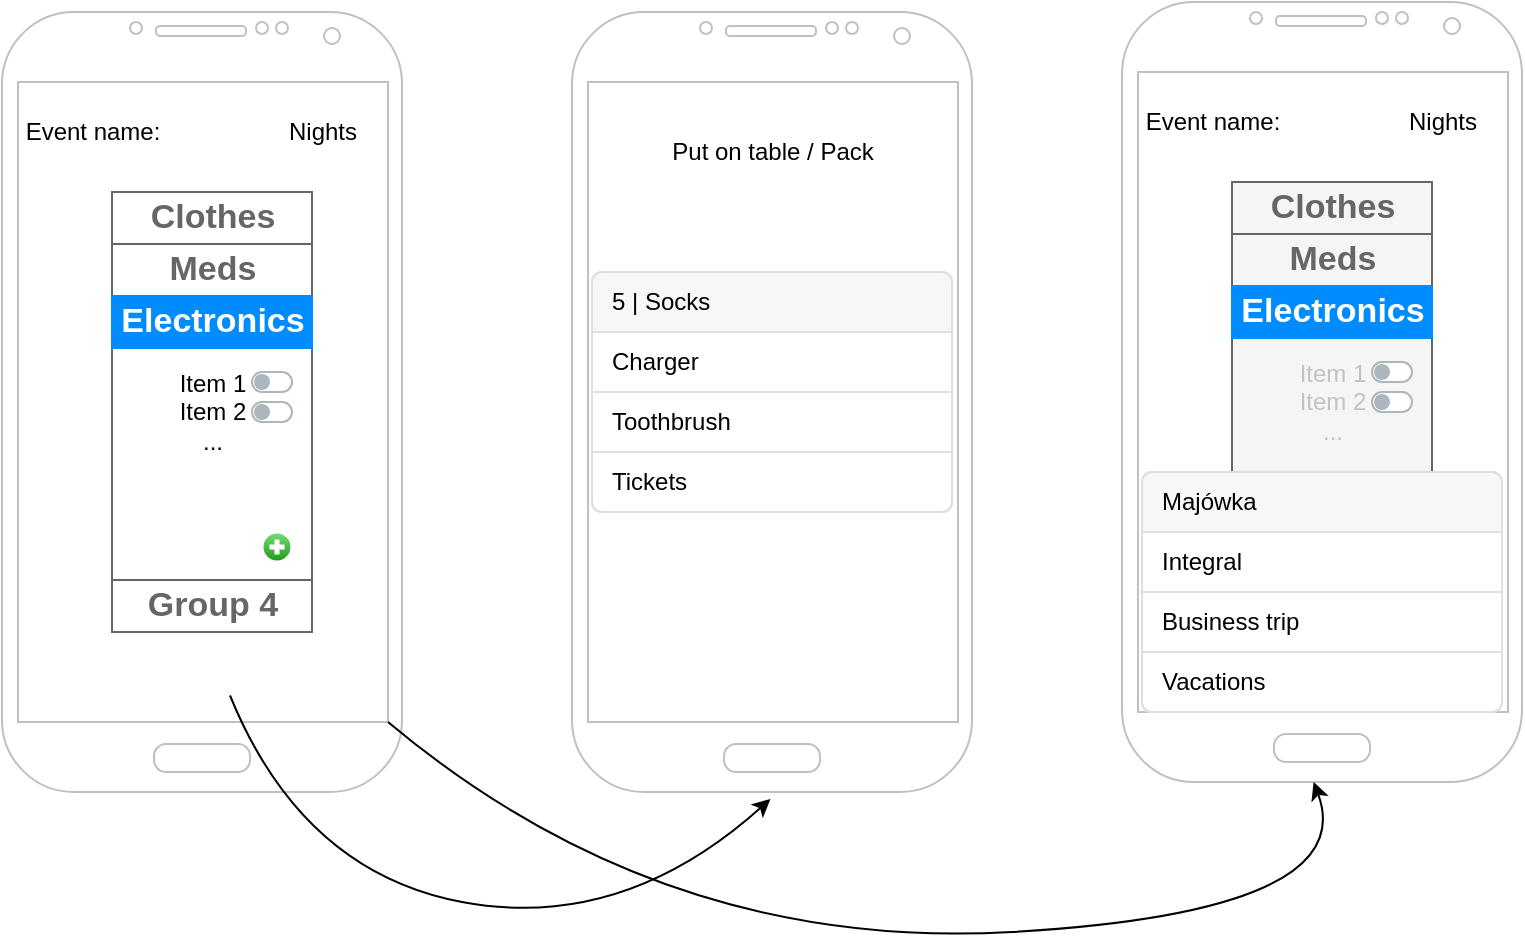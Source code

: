 <mxfile version="15.6.8" type="device"><diagram id="agbOU4-g4qVZHE6nxWI7" name="Page-1"><mxGraphModel dx="1185" dy="635" grid="1" gridSize="10" guides="1" tooltips="1" connect="1" arrows="1" fold="1" page="1" pageScale="1" pageWidth="1169" pageHeight="827" math="0" shadow="0"><root><mxCell id="0"/><mxCell id="1" parent="0"/><mxCell id="_jCeIgzaY-XiwGeApf8p-2" value="Event name:" style="text;html=1;align=center;verticalAlign=middle;resizable=0;points=[];autosize=1;strokeColor=none;fillColor=none;" vertex="1" parent="1"><mxGeometry x="95" y="260" width="80" height="20" as="geometry"/></mxCell><mxCell id="_jCeIgzaY-XiwGeApf8p-3" value="Nights" style="text;html=1;align=center;verticalAlign=middle;resizable=0;points=[];autosize=1;strokeColor=none;fillColor=none;" vertex="1" parent="1"><mxGeometry x="225" y="260" width="50" height="20" as="geometry"/></mxCell><mxCell id="_jCeIgzaY-XiwGeApf8p-7" value="" style="verticalLabelPosition=bottom;verticalAlign=top;html=1;shadow=0;dashed=0;strokeWidth=1;shape=mxgraph.android.phone2;strokeColor=#c0c0c0;" vertex="1" parent="1"><mxGeometry x="90" y="210" width="200" height="390" as="geometry"/></mxCell><mxCell id="_jCeIgzaY-XiwGeApf8p-8" value="Item 1&lt;br&gt;Item 2&lt;br&gt;..." style="strokeWidth=1;shadow=0;dashed=0;align=center;html=1;shape=mxgraph.mockup.containers.rrect;rSize=0;strokeColor=#666666;" vertex="1" parent="1"><mxGeometry x="145" y="300" width="100" height="220" as="geometry"/></mxCell><mxCell id="_jCeIgzaY-XiwGeApf8p-9" value="Clothes" style="strokeColor=inherit;fillColor=inherit;gradientColor=inherit;strokeWidth=1;shadow=0;dashed=0;align=center;html=1;shape=mxgraph.mockup.containers.rrect;rSize=0;fontSize=17;fontColor=#666666;fontStyle=1;resizeWidth=1;" vertex="1" parent="_jCeIgzaY-XiwGeApf8p-8"><mxGeometry width="100" height="26" relative="1" as="geometry"/></mxCell><mxCell id="_jCeIgzaY-XiwGeApf8p-10" value="Meds" style="strokeColor=inherit;fillColor=inherit;gradientColor=inherit;strokeWidth=1;shadow=0;dashed=0;align=center;html=1;shape=mxgraph.mockup.containers.rrect;rSize=0;fontSize=17;fontColor=#666666;fontStyle=1;resizeWidth=1;" vertex="1" parent="_jCeIgzaY-XiwGeApf8p-8"><mxGeometry width="100" height="26" relative="1" as="geometry"><mxPoint y="26" as="offset"/></mxGeometry></mxCell><mxCell id="_jCeIgzaY-XiwGeApf8p-11" value="Electronics" style="strokeWidth=1;shadow=0;dashed=0;align=center;html=1;shape=mxgraph.mockup.containers.rrect;rSize=0;fontSize=17;fontColor=#ffffff;fontStyle=1;fillColor=#008cff;strokeColor=#008cff;resizeWidth=1;" vertex="1" parent="_jCeIgzaY-XiwGeApf8p-8"><mxGeometry width="100" height="26" relative="1" as="geometry"><mxPoint y="52" as="offset"/></mxGeometry></mxCell><mxCell id="_jCeIgzaY-XiwGeApf8p-12" value="Group 4" style="strokeColor=inherit;fillColor=inherit;gradientColor=inherit;strokeWidth=1;shadow=0;dashed=0;align=center;html=1;shape=mxgraph.mockup.containers.rrect;rSize=0;fontSize=17;fontColor=#666666;fontStyle=1;resizeWidth=1;" vertex="1" parent="_jCeIgzaY-XiwGeApf8p-8"><mxGeometry y="1" width="100" height="26" relative="1" as="geometry"><mxPoint y="-26" as="offset"/></mxGeometry></mxCell><mxCell id="_jCeIgzaY-XiwGeApf8p-13" value="" style="html=1;shadow=0;dashed=0;shape=mxgraph.bootstrap.switch;strokeColor=#ADB6BD;strokeWidth=1;fillColor=#ffffff;fontColor=#212529;onStrokeColor=#ffffff;onFillColor=#0085FC;align=left;verticalAlign=middle;spacingLeft=10;labelPosition=right;verticalLabelPosition=middle;buttonState=0;sketch=0;" vertex="1" parent="_jCeIgzaY-XiwGeApf8p-8"><mxGeometry x="70" y="90" width="20" height="10" as="geometry"/></mxCell><mxCell id="_jCeIgzaY-XiwGeApf8p-14" value="" style="html=1;shadow=0;dashed=0;shape=mxgraph.bootstrap.switch;strokeColor=#ADB6BD;strokeWidth=1;fillColor=#ffffff;fontColor=#212529;onStrokeColor=#ffffff;onFillColor=#0085FC;align=left;verticalAlign=middle;spacingLeft=10;labelPosition=right;verticalLabelPosition=middle;buttonState=0;sketch=0;" vertex="1" parent="_jCeIgzaY-XiwGeApf8p-8"><mxGeometry x="70" y="105" width="20" height="10" as="geometry"/></mxCell><mxCell id="_jCeIgzaY-XiwGeApf8p-24" value="" style="verticalLabelPosition=bottom;verticalAlign=top;html=1;shadow=0;dashed=0;strokeWidth=1;shape=mxgraph.ios.iAddIcon;fillColor=#7AdF78;fillColor2=#1A9917;strokeColor=#ffffff;sketch=0;" vertex="1" parent="_jCeIgzaY-XiwGeApf8p-8"><mxGeometry x="75" y="170" width="15" height="15" as="geometry"/></mxCell><mxCell id="_jCeIgzaY-XiwGeApf8p-15" value="" style="verticalLabelPosition=bottom;verticalAlign=top;html=1;shadow=0;dashed=0;strokeWidth=1;shape=mxgraph.android.phone2;strokeColor=#c0c0c0;" vertex="1" parent="1"><mxGeometry x="375" y="210" width="200" height="390" as="geometry"/></mxCell><mxCell id="_jCeIgzaY-XiwGeApf8p-16" value="" style="html=1;shadow=0;dashed=0;shape=mxgraph.bootstrap.rrect;rSize=5;strokeColor=#DFDFDF;html=1;whiteSpace=wrap;fillColor=#FFFFFF;fontColor=#000000;" vertex="1" parent="1"><mxGeometry x="385" y="340" width="180" height="120" as="geometry"/></mxCell><mxCell id="_jCeIgzaY-XiwGeApf8p-17" value="5 | Socks" style="html=1;shadow=0;dashed=0;shape=mxgraph.bootstrap.topButton;strokeColor=inherit;fillColor=#F7F7F7;rSize=5;perimeter=none;whiteSpace=wrap;resizeWidth=1;align=left;spacing=10;" vertex="1" parent="_jCeIgzaY-XiwGeApf8p-16"><mxGeometry width="180" height="30" relative="1" as="geometry"/></mxCell><mxCell id="_jCeIgzaY-XiwGeApf8p-18" value="Charger" style="strokeColor=inherit;fillColor=inherit;gradientColor=inherit;fontColor=inherit;html=1;shadow=0;dashed=0;perimeter=none;whiteSpace=wrap;resizeWidth=1;align=left;spacing=10;" vertex="1" parent="_jCeIgzaY-XiwGeApf8p-16"><mxGeometry width="180" height="30" relative="1" as="geometry"><mxPoint y="30" as="offset"/></mxGeometry></mxCell><mxCell id="_jCeIgzaY-XiwGeApf8p-19" value="Toothbrush" style="strokeColor=inherit;fillColor=inherit;gradientColor=inherit;fontColor=inherit;html=1;shadow=0;dashed=0;perimeter=none;whiteSpace=wrap;resizeWidth=1;align=left;spacing=10;" vertex="1" parent="_jCeIgzaY-XiwGeApf8p-16"><mxGeometry width="180" height="30" relative="1" as="geometry"><mxPoint y="60" as="offset"/></mxGeometry></mxCell><mxCell id="_jCeIgzaY-XiwGeApf8p-20" value="Tickets" style="strokeColor=inherit;fillColor=inherit;gradientColor=inherit;fontColor=inherit;html=1;shadow=0;dashed=0;shape=mxgraph.bootstrap.bottomButton;rSize=5;perimeter=none;whiteSpace=wrap;resizeWidth=1;resizeHeight=0;align=left;spacing=10;" vertex="1" parent="_jCeIgzaY-XiwGeApf8p-16"><mxGeometry y="1" width="180" height="30" relative="1" as="geometry"><mxPoint y="-30" as="offset"/></mxGeometry></mxCell><mxCell id="_jCeIgzaY-XiwGeApf8p-21" value="Put on table / Pack" style="text;html=1;align=center;verticalAlign=middle;resizable=0;points=[];autosize=1;strokeColor=none;fillColor=none;" vertex="1" parent="1"><mxGeometry x="415" y="270" width="120" height="20" as="geometry"/></mxCell><mxCell id="_jCeIgzaY-XiwGeApf8p-27" value="" style="shape=image;html=1;verticalAlign=top;verticalLabelPosition=bottom;labelBackgroundColor=#ffffff;imageAspect=0;aspect=fixed;image=https://cdn4.iconfinder.com/data/icons/geosm-e-commerce/48/menu-128.png" vertex="1" parent="1"><mxGeometry x="245" y="530" width="38" height="38" as="geometry"/></mxCell><mxCell id="_jCeIgzaY-XiwGeApf8p-28" value="" style="shape=image;html=1;verticalAlign=top;verticalLabelPosition=bottom;labelBackgroundColor=#ffffff;imageAspect=0;aspect=fixed;image=https://cdn1.iconfinder.com/data/icons/material-core/20/add-circle-outline-128.png" vertex="1" parent="1"><mxGeometry x="175" y="530" width="29" height="29" as="geometry"/></mxCell><mxCell id="_jCeIgzaY-XiwGeApf8p-30" value="Event name:" style="text;html=1;align=center;verticalAlign=middle;resizable=0;points=[];autosize=1;strokeColor=none;fillColor=none;" vertex="1" parent="1"><mxGeometry x="655" y="255" width="80" height="20" as="geometry"/></mxCell><mxCell id="_jCeIgzaY-XiwGeApf8p-31" value="Nights" style="text;html=1;align=center;verticalAlign=middle;resizable=0;points=[];autosize=1;strokeColor=none;fillColor=none;" vertex="1" parent="1"><mxGeometry x="785" y="255" width="50" height="20" as="geometry"/></mxCell><mxCell id="_jCeIgzaY-XiwGeApf8p-32" value="" style="verticalLabelPosition=bottom;verticalAlign=top;html=1;shadow=0;dashed=0;strokeWidth=1;shape=mxgraph.android.phone2;strokeColor=#c0c0c0;" vertex="1" parent="1"><mxGeometry x="650" y="205" width="200" height="390" as="geometry"/></mxCell><mxCell id="_jCeIgzaY-XiwGeApf8p-33" value="Item 1&lt;br&gt;Item 2&lt;br&gt;..." style="strokeWidth=1;shadow=0;dashed=0;align=center;html=1;shape=mxgraph.mockup.containers.rrect;rSize=0;fillColor=#f5f5f5;fontColor=#C2C2C2;strokeColor=#666666;" vertex="1" parent="1"><mxGeometry x="705" y="295" width="100" height="220" as="geometry"/></mxCell><mxCell id="_jCeIgzaY-XiwGeApf8p-34" value="Clothes" style="strokeColor=inherit;fillColor=inherit;gradientColor=inherit;strokeWidth=1;shadow=0;dashed=0;align=center;html=1;shape=mxgraph.mockup.containers.rrect;rSize=0;fontSize=17;fontColor=#666666;fontStyle=1;resizeWidth=1;" vertex="1" parent="_jCeIgzaY-XiwGeApf8p-33"><mxGeometry width="100" height="26" relative="1" as="geometry"/></mxCell><mxCell id="_jCeIgzaY-XiwGeApf8p-35" value="Meds" style="strokeColor=inherit;fillColor=inherit;gradientColor=inherit;strokeWidth=1;shadow=0;dashed=0;align=center;html=1;shape=mxgraph.mockup.containers.rrect;rSize=0;fontSize=17;fontColor=#666666;fontStyle=1;resizeWidth=1;" vertex="1" parent="_jCeIgzaY-XiwGeApf8p-33"><mxGeometry width="100" height="26" relative="1" as="geometry"><mxPoint y="26" as="offset"/></mxGeometry></mxCell><mxCell id="_jCeIgzaY-XiwGeApf8p-36" value="Electronics" style="strokeWidth=1;shadow=0;dashed=0;align=center;html=1;shape=mxgraph.mockup.containers.rrect;rSize=0;fontSize=17;fontColor=#ffffff;fontStyle=1;fillColor=#008cff;strokeColor=#008cff;resizeWidth=1;" vertex="1" parent="_jCeIgzaY-XiwGeApf8p-33"><mxGeometry width="100" height="26" relative="1" as="geometry"><mxPoint y="52" as="offset"/></mxGeometry></mxCell><mxCell id="_jCeIgzaY-XiwGeApf8p-37" value="Group 4" style="strokeColor=inherit;fillColor=inherit;gradientColor=inherit;strokeWidth=1;shadow=0;dashed=0;align=center;html=1;shape=mxgraph.mockup.containers.rrect;rSize=0;fontSize=17;fontColor=#666666;fontStyle=1;resizeWidth=1;" vertex="1" parent="_jCeIgzaY-XiwGeApf8p-33"><mxGeometry y="1" width="100" height="26" relative="1" as="geometry"><mxPoint y="-26" as="offset"/></mxGeometry></mxCell><mxCell id="_jCeIgzaY-XiwGeApf8p-38" value="" style="html=1;shadow=0;dashed=0;shape=mxgraph.bootstrap.switch;strokeColor=#ADB6BD;strokeWidth=1;fillColor=#ffffff;fontColor=#212529;onStrokeColor=#ffffff;onFillColor=#0085FC;align=left;verticalAlign=middle;spacingLeft=10;labelPosition=right;verticalLabelPosition=middle;buttonState=0;sketch=0;" vertex="1" parent="_jCeIgzaY-XiwGeApf8p-33"><mxGeometry x="70" y="90" width="20" height="10" as="geometry"/></mxCell><mxCell id="_jCeIgzaY-XiwGeApf8p-39" value="" style="html=1;shadow=0;dashed=0;shape=mxgraph.bootstrap.switch;strokeColor=#ADB6BD;strokeWidth=1;fillColor=#ffffff;fontColor=#212529;onStrokeColor=#ffffff;onFillColor=#0085FC;align=left;verticalAlign=middle;spacingLeft=10;labelPosition=right;verticalLabelPosition=middle;buttonState=0;sketch=0;" vertex="1" parent="_jCeIgzaY-XiwGeApf8p-33"><mxGeometry x="70" y="105" width="20" height="10" as="geometry"/></mxCell><mxCell id="_jCeIgzaY-XiwGeApf8p-40" value="" style="verticalLabelPosition=bottom;verticalAlign=top;html=1;shadow=0;dashed=0;strokeWidth=1;shape=mxgraph.ios.iAddIcon;fillColor=#7AdF78;fillColor2=#1A9917;strokeColor=#ffffff;sketch=0;" vertex="1" parent="_jCeIgzaY-XiwGeApf8p-33"><mxGeometry x="75" y="170" width="15" height="15" as="geometry"/></mxCell><mxCell id="_jCeIgzaY-XiwGeApf8p-41" value="" style="shape=image;html=1;verticalAlign=top;verticalLabelPosition=bottom;labelBackgroundColor=#ffffff;imageAspect=0;aspect=fixed;image=https://cdn4.iconfinder.com/data/icons/geosm-e-commerce/48/menu-128.png" vertex="1" parent="1"><mxGeometry x="805" y="525" width="38" height="38" as="geometry"/></mxCell><mxCell id="_jCeIgzaY-XiwGeApf8p-42" value="" style="shape=image;html=1;verticalAlign=top;verticalLabelPosition=bottom;labelBackgroundColor=#ffffff;imageAspect=0;aspect=fixed;image=https://cdn1.iconfinder.com/data/icons/material-core/20/add-circle-outline-128.png" vertex="1" parent="1"><mxGeometry x="735" y="525" width="29" height="29" as="geometry"/></mxCell><mxCell id="_jCeIgzaY-XiwGeApf8p-48" value="" style="html=1;shadow=0;dashed=0;shape=mxgraph.bootstrap.rrect;rSize=5;strokeColor=#DFDFDF;html=1;whiteSpace=wrap;fillColor=#FFFFFF;fontColor=#000000;" vertex="1" parent="1"><mxGeometry x="660" y="440" width="180" height="120" as="geometry"/></mxCell><mxCell id="_jCeIgzaY-XiwGeApf8p-49" value="Majówka" style="html=1;shadow=0;dashed=0;shape=mxgraph.bootstrap.topButton;strokeColor=inherit;fillColor=#F7F7F7;rSize=5;perimeter=none;whiteSpace=wrap;resizeWidth=1;align=left;spacing=10;" vertex="1" parent="_jCeIgzaY-XiwGeApf8p-48"><mxGeometry width="180" height="30" relative="1" as="geometry"/></mxCell><mxCell id="_jCeIgzaY-XiwGeApf8p-50" value="Integral" style="strokeColor=inherit;fillColor=inherit;gradientColor=inherit;fontColor=inherit;html=1;shadow=0;dashed=0;perimeter=none;whiteSpace=wrap;resizeWidth=1;align=left;spacing=10;" vertex="1" parent="_jCeIgzaY-XiwGeApf8p-48"><mxGeometry width="180" height="30" relative="1" as="geometry"><mxPoint y="30" as="offset"/></mxGeometry></mxCell><mxCell id="_jCeIgzaY-XiwGeApf8p-51" value="Business trip" style="strokeColor=inherit;fillColor=inherit;gradientColor=inherit;fontColor=inherit;html=1;shadow=0;dashed=0;perimeter=none;whiteSpace=wrap;resizeWidth=1;align=left;spacing=10;" vertex="1" parent="_jCeIgzaY-XiwGeApf8p-48"><mxGeometry width="180" height="30" relative="1" as="geometry"><mxPoint y="60" as="offset"/></mxGeometry></mxCell><mxCell id="_jCeIgzaY-XiwGeApf8p-52" value="Vacations" style="strokeColor=inherit;fillColor=inherit;gradientColor=inherit;fontColor=inherit;html=1;shadow=0;dashed=0;shape=mxgraph.bootstrap.bottomButton;rSize=5;perimeter=none;whiteSpace=wrap;resizeWidth=1;resizeHeight=0;align=left;spacing=10;" vertex="1" parent="_jCeIgzaY-XiwGeApf8p-48"><mxGeometry y="1" width="180" height="30" relative="1" as="geometry"><mxPoint y="-30" as="offset"/></mxGeometry></mxCell><mxCell id="_jCeIgzaY-XiwGeApf8p-53" value="" style="curved=1;endArrow=classic;html=1;rounded=0;fontColor=#C2C2C2;exitX=1;exitY=0.75;exitDx=0;exitDy=0;entryX=0.496;entryY=1.009;entryDx=0;entryDy=0;entryPerimeter=0;" edge="1" parent="1" source="_jCeIgzaY-XiwGeApf8p-28" target="_jCeIgzaY-XiwGeApf8p-15"><mxGeometry width="50" height="50" relative="1" as="geometry"><mxPoint x="190" y="690" as="sourcePoint"/><mxPoint x="240" y="640" as="targetPoint"/><Array as="points"><mxPoint x="240" y="640"/><mxPoint x="400" y="670"/></Array></mxGeometry></mxCell><mxCell id="_jCeIgzaY-XiwGeApf8p-54" value="" style="curved=1;endArrow=classic;html=1;rounded=0;fontColor=#C2C2C2;entryX=0.479;entryY=1;entryDx=0;entryDy=0;entryPerimeter=0;" edge="1" parent="1" source="_jCeIgzaY-XiwGeApf8p-27" target="_jCeIgzaY-XiwGeApf8p-32"><mxGeometry width="50" height="50" relative="1" as="geometry"><mxPoint x="214" y="561.75" as="sourcePoint"/><mxPoint x="484.2" y="613.51" as="targetPoint"/><Array as="points"><mxPoint x="420" y="680"/><mxPoint x="770" y="660"/></Array></mxGeometry></mxCell></root></mxGraphModel></diagram></mxfile>